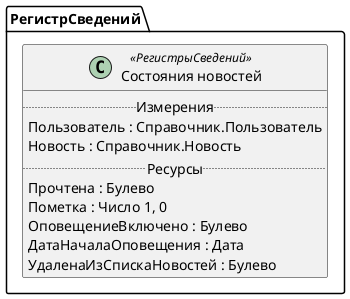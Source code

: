 ﻿@startuml СостоянияНовостей
'!include templates.wsd
'..\include templates.wsd
class РегистрСведений.СостоянияНовостей as "Состояния новостей" <<РегистрыСведений>>
{
..Измерения..
Пользователь : Справочник.Пользователь
Новость : Справочник.Новость
..Ресурсы..
Прочтена : Булево
Пометка : Число 1, 0
ОповещениеВключено : Булево
ДатаНачалаОповещения : Дата
УдаленаИзСпискаНовостей : Булево
}
@enduml
